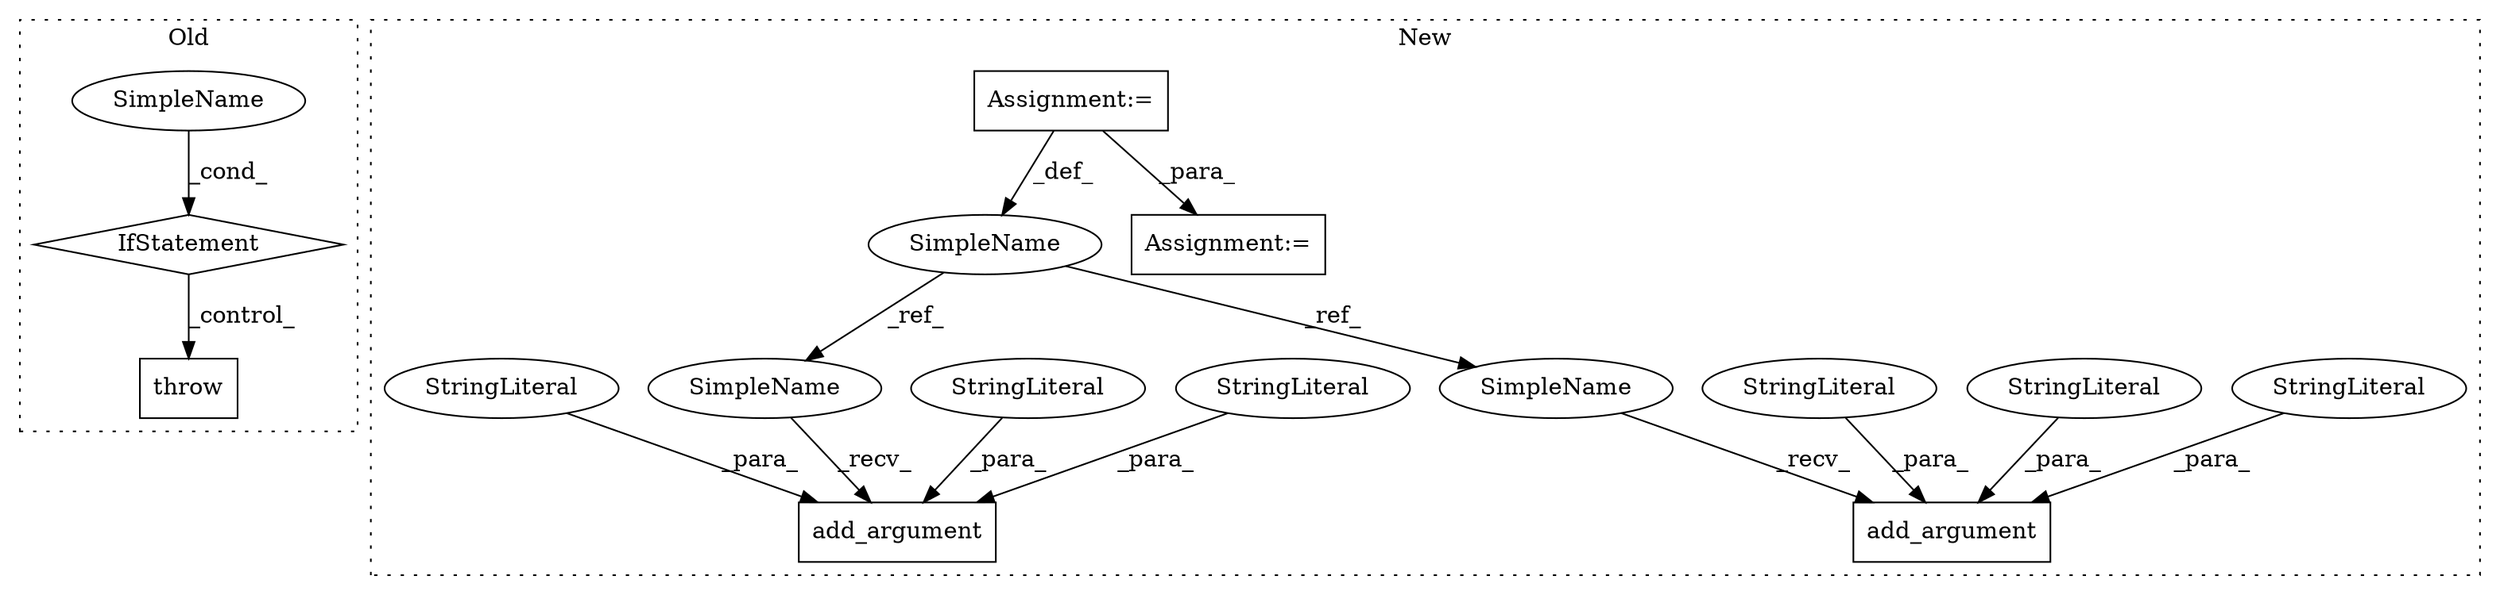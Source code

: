 digraph G {
subgraph cluster0 {
1 [label="throw" a="53" s="611" l="6" shape="box"];
6 [label="IfStatement" a="25" s="361,382" l="4,2" shape="diamond"];
7 [label="SimpleName" a="42" s="" l="" shape="ellipse"];
label = "Old";
style="dotted";
}
subgraph cluster1 {
2 [label="add_argument" a="32" s="477,551" l="13,1" shape="box"];
3 [label="StringLiteral" a="45" s="490" l="10" shape="ellipse"];
4 [label="StringLiteral" a="45" s="501" l="10" shape="ellipse"];
5 [label="StringLiteral" a="45" s="512" l="39" shape="ellipse"];
8 [label="SimpleName" a="42" s="346" l="6" shape="ellipse"];
9 [label="add_argument" a="32" s="391,463" l="13,1" shape="box"];
10 [label="StringLiteral" a="45" s="428" l="35" shape="ellipse"];
11 [label="StringLiteral" a="45" s="416" l="11" shape="ellipse"];
12 [label="StringLiteral" a="45" s="404" l="11" shape="ellipse"];
13 [label="Assignment:=" a="7" s="352" l="1" shape="box"];
14 [label="Assignment:=" a="7" s="562" l="1" shape="box"];
15 [label="SimpleName" a="42" s="384" l="6" shape="ellipse"];
16 [label="SimpleName" a="42" s="470" l="6" shape="ellipse"];
label = "New";
style="dotted";
}
3 -> 2 [label="_para_"];
4 -> 2 [label="_para_"];
5 -> 2 [label="_para_"];
6 -> 1 [label="_control_"];
7 -> 6 [label="_cond_"];
8 -> 15 [label="_ref_"];
8 -> 16 [label="_ref_"];
10 -> 9 [label="_para_"];
11 -> 9 [label="_para_"];
12 -> 9 [label="_para_"];
13 -> 8 [label="_def_"];
13 -> 14 [label="_para_"];
15 -> 9 [label="_recv_"];
16 -> 2 [label="_recv_"];
}